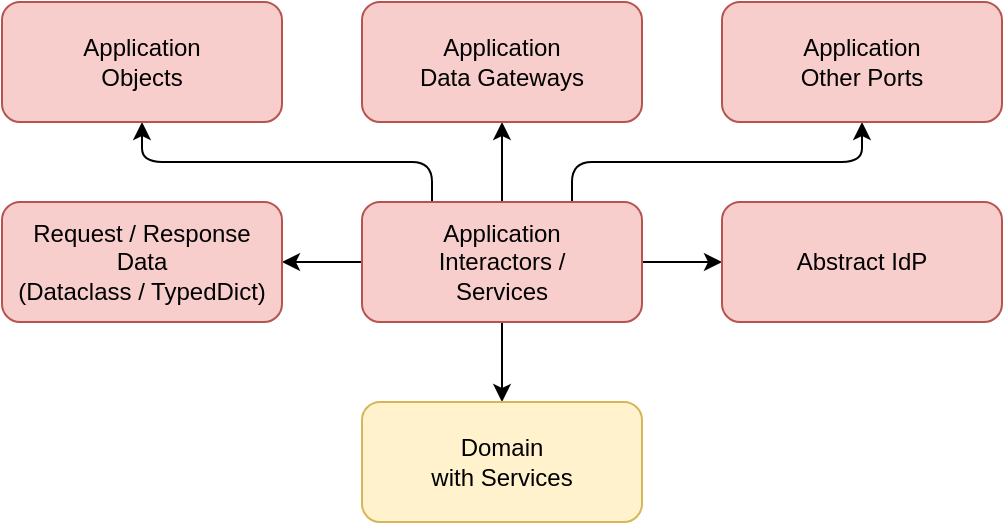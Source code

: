 <mxfile version="25.0.3">
  <diagram name="Page-1" id="iabDxjmw2AaZgX-6IMQU">
    <mxGraphModel dx="-1731" dy="427" grid="1" gridSize="10" guides="1" tooltips="1" connect="1" arrows="1" fold="1" page="1" pageScale="1" pageWidth="850" pageHeight="1100" math="0" shadow="0">
      <root>
        <mxCell id="0" />
        <mxCell id="1" parent="0" />
        <mxCell id="2" style="edgeStyle=orthogonalEdgeStyle;rounded=0;orthogonalLoop=1;jettySize=auto;html=1;exitX=0;exitY=0.5;exitDx=0;exitDy=0;entryX=1;entryY=0.5;entryDx=0;entryDy=0;" parent="1" source="8" target="9" edge="1">
          <mxGeometry relative="1" as="geometry" />
        </mxCell>
        <mxCell id="3" style="edgeStyle=orthogonalEdgeStyle;rounded=0;orthogonalLoop=1;jettySize=auto;html=1;exitX=0.5;exitY=1;exitDx=0;exitDy=0;entryX=0.5;entryY=0;entryDx=0;entryDy=0;" parent="1" source="8" target="13" edge="1">
          <mxGeometry relative="1" as="geometry">
            <mxPoint x="2810" y="200" as="targetPoint" />
          </mxGeometry>
        </mxCell>
        <mxCell id="4" style="edgeStyle=orthogonalEdgeStyle;rounded=0;orthogonalLoop=1;jettySize=auto;html=1;exitX=0.5;exitY=0;exitDx=0;exitDy=0;entryX=0.5;entryY=1;entryDx=0;entryDy=0;" parent="1" source="8" target="14" edge="1">
          <mxGeometry relative="1" as="geometry">
            <mxPoint x="2810" y="60.0" as="targetPoint" />
          </mxGeometry>
        </mxCell>
        <mxCell id="5" style="edgeStyle=orthogonalEdgeStyle;rounded=0;orthogonalLoop=1;jettySize=auto;html=1;exitX=1;exitY=0.5;exitDx=0;exitDy=0;entryX=0;entryY=0.5;entryDx=0;entryDy=0;" parent="1" source="8" target="10" edge="1">
          <mxGeometry relative="1" as="geometry" />
        </mxCell>
        <mxCell id="6" style="edgeStyle=orthogonalEdgeStyle;rounded=1;orthogonalLoop=1;jettySize=auto;html=1;exitX=0.75;exitY=0;exitDx=0;exitDy=0;entryX=0.5;entryY=1;entryDx=0;entryDy=0;curved=0;" parent="1" source="8" target="12" edge="1">
          <mxGeometry relative="1" as="geometry" />
        </mxCell>
        <mxCell id="7" style="edgeStyle=orthogonalEdgeStyle;rounded=1;orthogonalLoop=1;jettySize=auto;html=1;exitX=0.25;exitY=0;exitDx=0;exitDy=0;entryX=0.5;entryY=1;entryDx=0;entryDy=0;curved=0;" parent="1" source="8" target="11" edge="1">
          <mxGeometry relative="1" as="geometry" />
        </mxCell>
        <mxCell id="8" value="Application&lt;br&gt;Interactors /&lt;br&gt;Services" style="rounded=1;whiteSpace=wrap;html=1;fillColor=#f8cecc;strokeColor=#b85450;" parent="1" vertex="1">
          <mxGeometry x="2740" y="100" width="140" height="60" as="geometry" />
        </mxCell>
        <mxCell id="9" value="Request / Response &lt;br&gt;Data &lt;br&gt;(Dataclass / TypedDict)" style="rounded=1;whiteSpace=wrap;html=1;fillColor=#f8cecc;strokeColor=#b85450;" parent="1" vertex="1">
          <mxGeometry x="2560" y="100" width="140" height="60" as="geometry" />
        </mxCell>
        <mxCell id="10" value="Abstract IdP" style="rounded=1;whiteSpace=wrap;html=1;fillColor=#f8cecc;strokeColor=#b85450;" parent="1" vertex="1">
          <mxGeometry x="2920" y="100" width="140" height="60" as="geometry" />
        </mxCell>
        <mxCell id="11" value="Application&lt;br&gt;Objects" style="rounded=1;whiteSpace=wrap;html=1;fillColor=#f8cecc;strokeColor=#b85450;" parent="1" vertex="1">
          <mxGeometry x="2560" width="140" height="60" as="geometry" />
        </mxCell>
        <mxCell id="12" value="Application&lt;br&gt;Other Ports" style="rounded=1;whiteSpace=wrap;html=1;fillColor=#f8cecc;strokeColor=#b85450;" parent="1" vertex="1">
          <mxGeometry x="2920" width="140" height="60" as="geometry" />
        </mxCell>
        <mxCell id="13" value="Domain&lt;br&gt;with Services" style="rounded=1;whiteSpace=wrap;html=1;fillColor=#fff2cc;strokeColor=#d6b656;" parent="1" vertex="1">
          <mxGeometry x="2740" y="200" width="140" height="60" as="geometry" />
        </mxCell>
        <mxCell id="14" value="Application&lt;br&gt;Data Gateways" style="rounded=1;whiteSpace=wrap;html=1;fillColor=#f8cecc;strokeColor=#b85450;" parent="1" vertex="1">
          <mxGeometry x="2740" width="140" height="60" as="geometry" />
        </mxCell>
      </root>
    </mxGraphModel>
  </diagram>
</mxfile>

